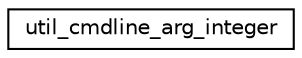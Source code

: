 digraph "Graphical Class Hierarchy"
{
 // LATEX_PDF_SIZE
  edge [fontname="Helvetica",fontsize="10",labelfontname="Helvetica",labelfontsize="10"];
  node [fontname="Helvetica",fontsize="10",shape=record];
  rankdir="LR";
  Node0 [label="util_cmdline_arg_integer",height=0.2,width=0.4,color="black", fillcolor="white", style="filled",URL="$structutil__cmdline__arg__integer.html",tooltip=" "];
}
